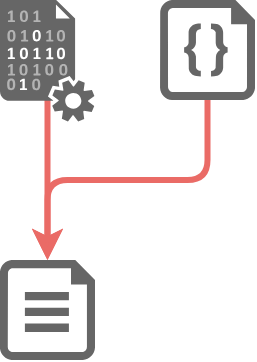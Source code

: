 <mxfile version="12.6.5" type="device"><diagram id="QiB0cc5khnH5wL0k3uiy" name="Page-1"><mxGraphModel dx="1422" dy="799" grid="1" gridSize="10" guides="1" tooltips="1" connect="1" arrows="1" fold="1" page="1" pageScale="1" pageWidth="200" pageHeight="200" math="0" shadow="0"><root><mxCell id="0"/><mxCell id="1" parent="0"/><mxCell id="UOwIOzMhixXeOkXtJ8z9-9" value="" style="verticalLabelPosition=bottom;html=1;verticalAlign=top;align=center;strokeColor=none;fillColor=#666666;shape=mxgraph.azure.code_file;pointerEvents=1;fontSize=31;" vertex="1" parent="1"><mxGeometry x="240" y="30" width="47.5" height="50" as="geometry"/></mxCell><mxCell id="UOwIOzMhixXeOkXtJ8z9-11" value="" style="verticalLabelPosition=bottom;html=1;verticalAlign=top;align=center;strokeColor=none;fillColor=#666666;shape=mxgraph.azure.cloud_services_configuration_file;pointerEvents=1;fontSize=31;" vertex="1" parent="1"><mxGeometry x="160" y="160" width="47.5" height="50" as="geometry"/></mxCell><mxCell id="UOwIOzMhixXeOkXtJ8z9-12" value="" style="endArrow=classic;html=1;fontSize=31;exitX=0.5;exitY=1;exitDx=0;exitDy=0;exitPerimeter=0;entryX=0.5;entryY=0;entryDx=0;entryDy=0;entryPerimeter=0;strokeColor=#EA6B66;strokeWidth=3;fillColor=#f5f5f5;" edge="1" parent="1" target="UOwIOzMhixXeOkXtJ8z9-11"><mxGeometry width="50" height="50" relative="1" as="geometry"><mxPoint x="183.75" y="80" as="sourcePoint"/><mxPoint x="-190" y="320" as="targetPoint"/></mxGeometry></mxCell><mxCell id="UOwIOzMhixXeOkXtJ8z9-14" value="" style="endArrow=classic;html=1;fontSize=31;exitX=0.5;exitY=1;exitDx=0;exitDy=0;exitPerimeter=0;strokeColor=#EA6B66;strokeWidth=3;edgeStyle=elbowEdgeStyle;elbow=vertical;entryX=0.5;entryY=0;entryDx=0;entryDy=0;entryPerimeter=0;fillColor=#f5f5f5;" edge="1" parent="1" source="UOwIOzMhixXeOkXtJ8z9-9" target="UOwIOzMhixXeOkXtJ8z9-11"><mxGeometry width="50" height="50" relative="1" as="geometry"><mxPoint x="193.75" y="90" as="sourcePoint"/><mxPoint x="190" y="140" as="targetPoint"/></mxGeometry></mxCell><mxCell id="UOwIOzMhixXeOkXtJ8z9-22" value="" style="shadow=0;dashed=0;html=1;strokeColor=none;fillColor=#666666;labelPosition=center;verticalLabelPosition=bottom;verticalAlign=top;align=center;outlineConnect=0;shape=mxgraph.veeam.data_file;fontSize=31;" vertex="1" parent="1"><mxGeometry x="160" y="30" width="47.2" height="60.8" as="geometry"/></mxCell></root></mxGraphModel></diagram></mxfile>
